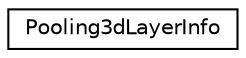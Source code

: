 digraph "Graphical Class Hierarchy"
{
 // LATEX_PDF_SIZE
  edge [fontname="Helvetica",fontsize="10",labelfontname="Helvetica",labelfontsize="10"];
  node [fontname="Helvetica",fontsize="10",shape=record];
  rankdir="LR";
  Node0 [label="Pooling3dLayerInfo",height=0.2,width=0.4,color="black", fillcolor="white", style="filled",URL="$structarm__compute_1_1_pooling3d_layer_info.xhtml",tooltip="Pooling Layer Information struct."];
}
